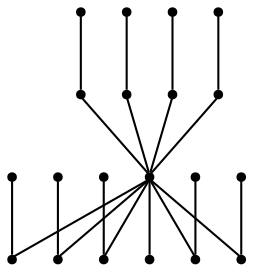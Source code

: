 graph {
  node [shape=point,comment="{\"directed\":false,\"doi\":\"10.1007/978-3-642-36763-2_26\",\"figure\":\"3 (2)\"}"]

  v0 [pos="1664.9292615192326,695.2395598269727"]
  v1 [pos="1664.9292615192326,741.913851211621"]
  v2 [pos="1478.1279719700856,788.5882061849624"]
  v3 [pos="1618.2288755077884,695.2395598269727"]
  v4 [pos="1618.2288755077884,741.913851211621"]
  v5 [pos="1571.528616744659,695.2395598269727"]
  v6 [pos="1571.528616744659,741.913851211621"]
  v7 [pos="1524.8282307332152,695.2395598269727"]
  v8 [pos="1524.828230733215,741.913851211621"]
  v9 [pos="1478.1279719700856,695.2395598269727"]
  v10 [pos="1478.1279719700856,741.913851211621"]
  v11 [pos="1338.0269411840682,741.913851211621"]
  v12 [pos="1431.4275859586417,741.913851211621"]
  v13 [pos="1478.1279719700856,835.2626247469966"]
  v14 [pos="1431.4275859586417,695.2395598269727"]
  v15 [pos="1384.7271999471973,695.2395598269727"]
  v16 [pos="1384.7271999471973,741.913851211621"]
  v17 [pos="1338.0269411840682,695.2395598269727"]
  v18 [pos="1291.326555172624,695.2395598269727"]
  v19 [pos="1291.326555172624,741.913851211621"]

  v0 -- v1 [id="-1",pos="1664.9292615192326,695.2395598269727 1664.9292615192326,741.913851211621 1664.9292615192326,741.913851211621 1664.9292615192326,741.913851211621"]
  v19 -- v2 [id="-2",pos="1291.326555172624,741.913851211621 1478.1279719700856,788.5882061849624 1478.1279719700856,788.5882061849624 1478.1279719700856,788.5882061849624"]
  v18 -- v19 [id="-3",pos="1291.326555172624,695.2395598269727 1291.326555172624,741.913851211621 1291.326555172624,741.913851211621 1291.326555172624,741.913851211621"]
  v17 -- v11 [id="-4",pos="1338.0269411840682,695.2395598269727 1338.0269411840682,741.913851211621 1338.0269411840682,741.913851211621 1338.0269411840682,741.913851211621"]
  v16 -- v2 [id="-5",pos="1384.7271999471973,741.913851211621 1478.1279719700856,788.5882061849624 1478.1279719700856,788.5882061849624 1478.1279719700856,788.5882061849624"]
  v15 -- v16 [id="-6",pos="1384.7271999471973,695.2395598269727 1384.7271999471973,741.913851211621 1384.7271999471973,741.913851211621 1384.7271999471973,741.913851211621"]
  v14 -- v12 [id="-7",pos="1431.4275859586417,695.2395598269727 1431.4275859586417,741.913851211621 1431.4275859586417,741.913851211621 1431.4275859586417,741.913851211621"]
  v2 -- v6 [id="-8",pos="1478.1279719700856,788.5882061849624 1571.528616744659,741.913851211621 1571.528616744659,741.913851211621 1571.528616744659,741.913851211621"]
  v2 -- v13 [id="-9",pos="1478.1279719700856,788.5882061849624 1478.1279719700856,835.2626247469966 1478.1279719700856,835.2626247469966 1478.1279719700856,835.2626247469966"]
  v2 -- v8 [id="-10",pos="1478.1279719700856,788.5882061849624 1524.828230733215,741.913851211621 1524.828230733215,741.913851211621 1524.828230733215,741.913851211621"]
  v2 -- v12 [id="-11",pos="1478.1279719700856,788.5882061849624 1431.4275859586417,741.913851211621 1431.4275859586417,741.913851211621 1431.4275859586417,741.913851211621"]
  v2 -- v10 [id="-12",pos="1478.1279719700856,788.5882061849624 1478.1279719700856,741.913851211621 1478.1279719700856,741.913851211621 1478.1279719700856,741.913851211621"]
  v2 -- v11 [id="-13",pos="1478.1279719700856,788.5882061849624 1338.0269411840682,741.913851211621 1338.0269411840682,741.913851211621 1338.0269411840682,741.913851211621"]
  v9 -- v10 [id="-14",pos="1478.1279719700856,695.2395598269727 1478.1279719700856,741.913851211621 1478.1279719700856,741.913851211621 1478.1279719700856,741.913851211621"]
  v7 -- v8 [id="-15",pos="1524.8282307332152,695.2395598269727 1524.828230733215,741.913851211621 1524.828230733215,741.913851211621 1524.828230733215,741.913851211621"]
  v5 -- v6 [id="-16",pos="1571.528616744659,695.2395598269727 1571.528616744659,741.913851211621 1571.528616744659,741.913851211621 1571.528616744659,741.913851211621"]
  v4 -- v2 [id="-17",pos="1618.2288755077884,741.913851211621 1478.1279719700856,788.5882061849624 1478.1279719700856,788.5882061849624 1478.1279719700856,788.5882061849624"]
  v3 -- v4 [id="-18",pos="1618.2288755077884,695.2395598269727 1618.2288755077884,741.913851211621 1618.2288755077884,741.913851211621 1618.2288755077884,741.913851211621"]
  v1 -- v2 [id="-19",pos="1664.9292615192326,741.913851211621 1478.1279719700856,788.5882061849624 1478.1279719700856,788.5882061849624 1478.1279719700856,788.5882061849624"]
}
